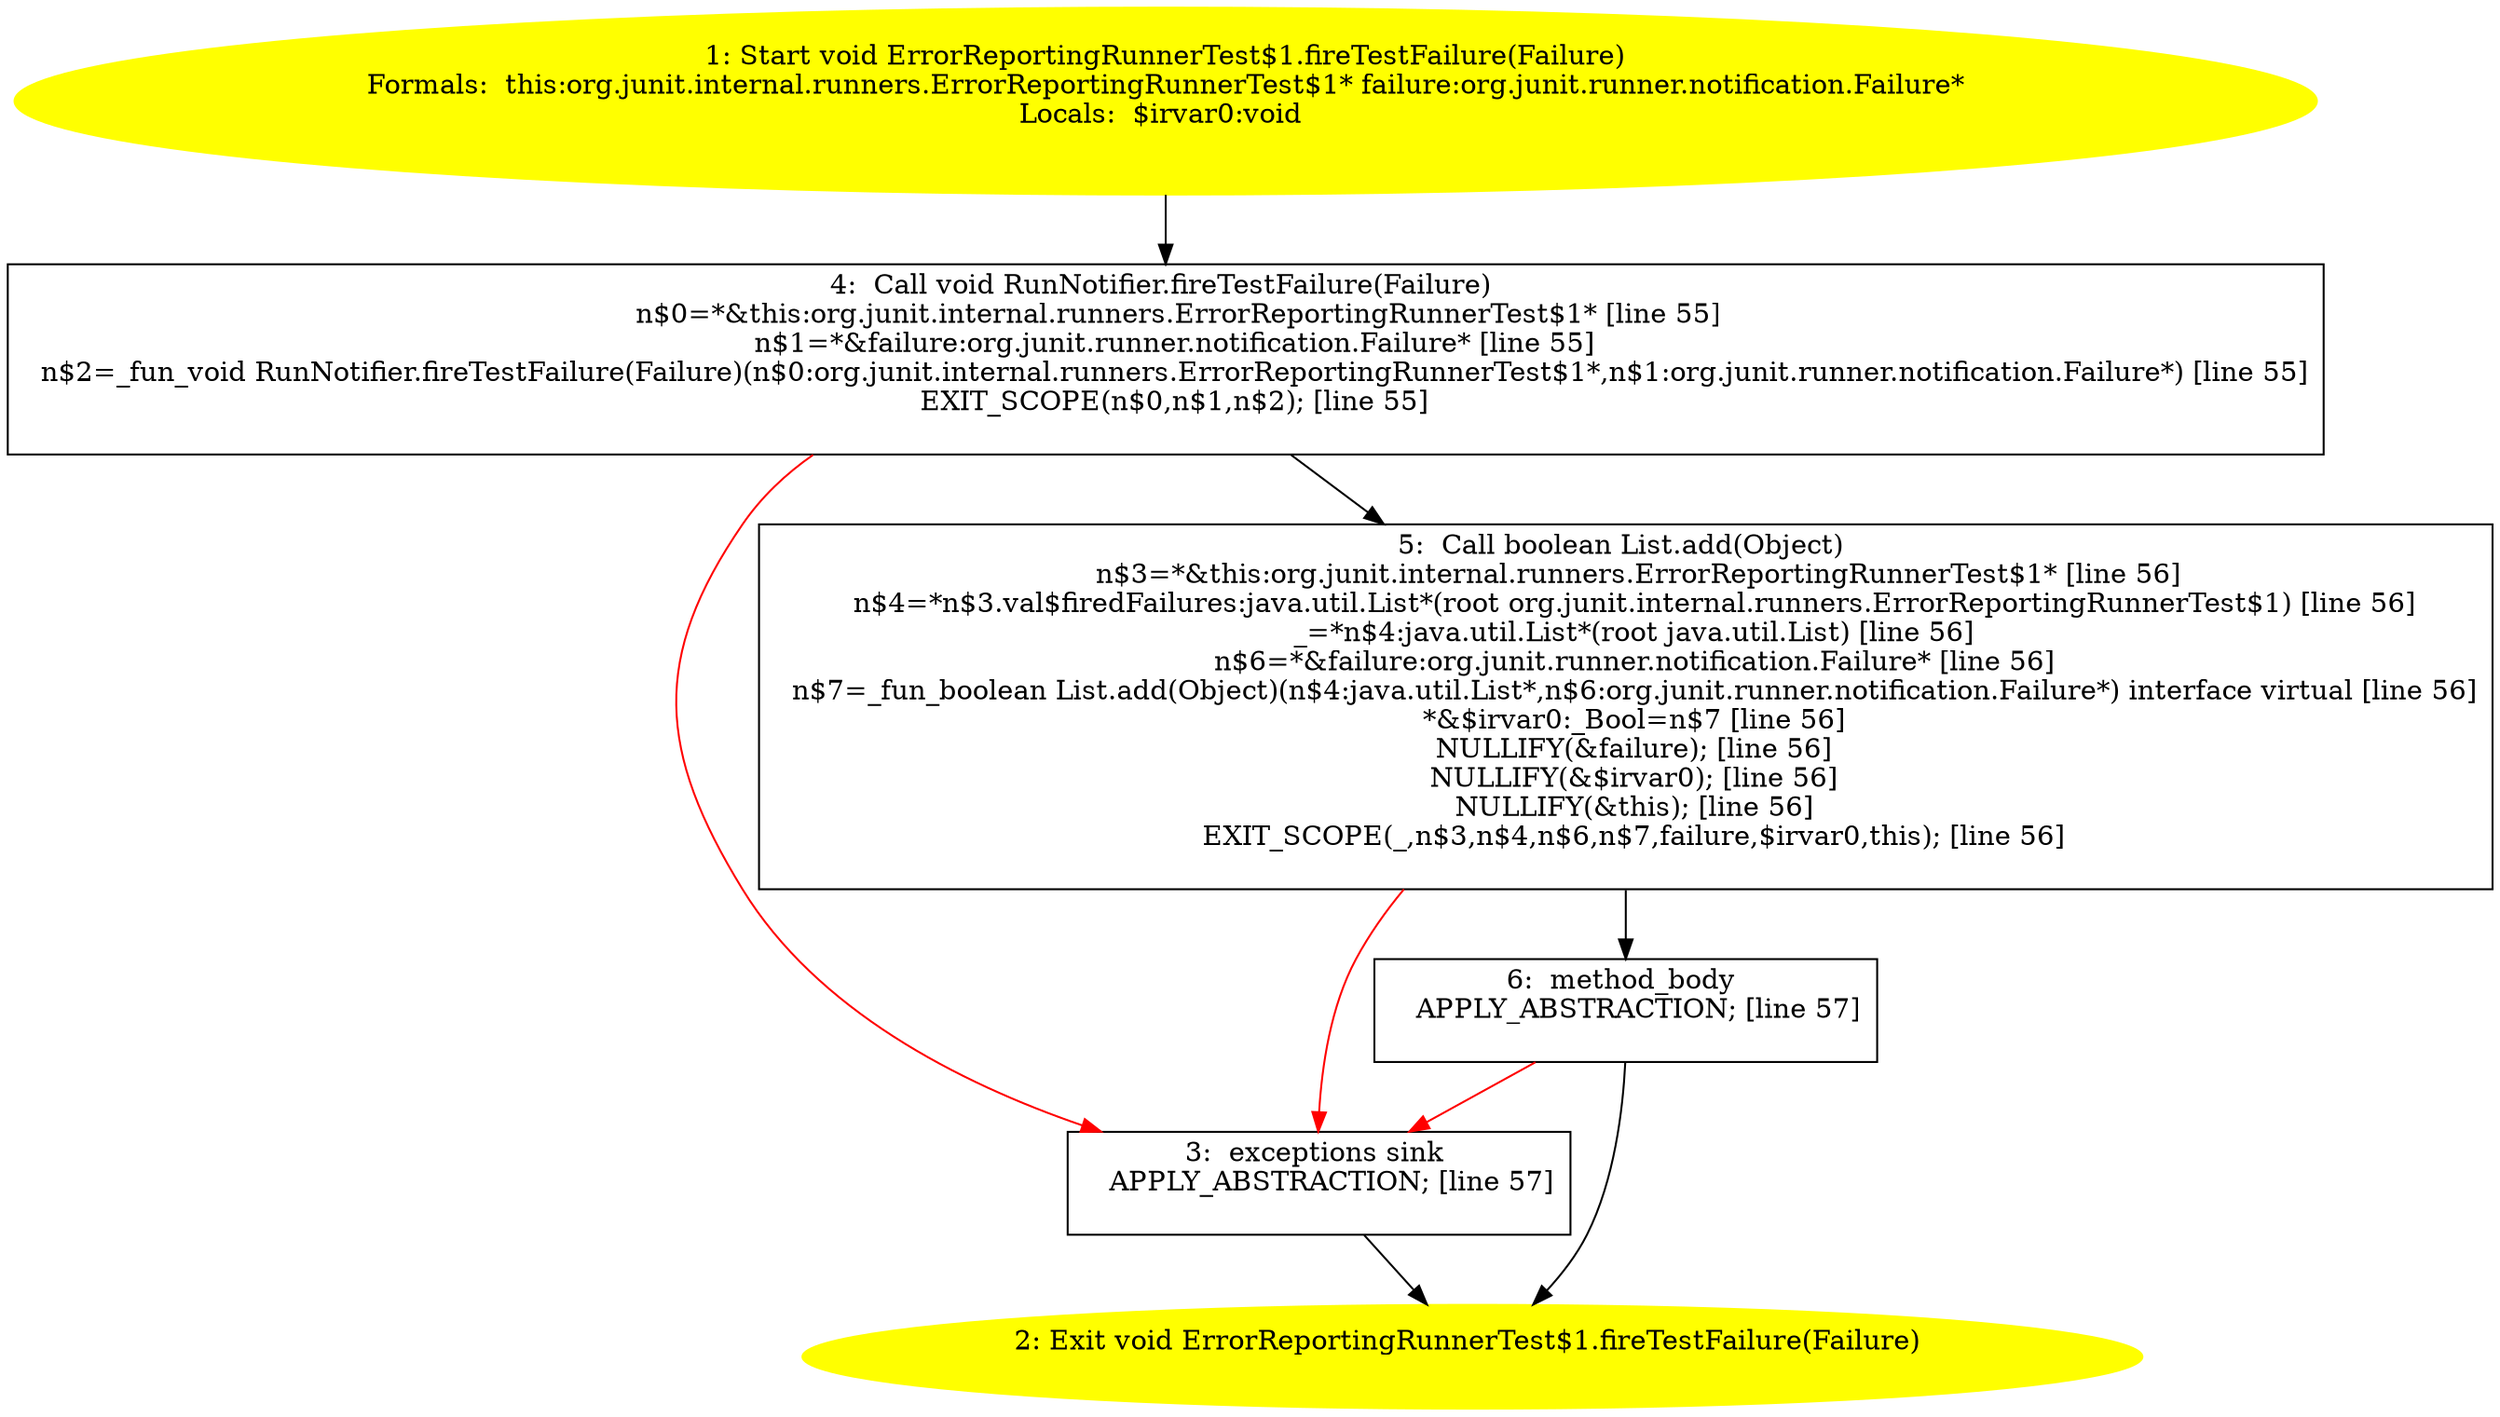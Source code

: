 /* @generated */
digraph cfg {
"org.junit.internal.runners.ErrorReportingRunnerTest$1.fireTestFailure(org.junit.runner.notification..9e645c8cfa29f3b74fbe78c4160269e9_1" [label="1: Start void ErrorReportingRunnerTest$1.fireTestFailure(Failure)\nFormals:  this:org.junit.internal.runners.ErrorReportingRunnerTest$1* failure:org.junit.runner.notification.Failure*\nLocals:  $irvar0:void \n  " color=yellow style=filled]
	

	 "org.junit.internal.runners.ErrorReportingRunnerTest$1.fireTestFailure(org.junit.runner.notification..9e645c8cfa29f3b74fbe78c4160269e9_1" -> "org.junit.internal.runners.ErrorReportingRunnerTest$1.fireTestFailure(org.junit.runner.notification..9e645c8cfa29f3b74fbe78c4160269e9_4" ;
"org.junit.internal.runners.ErrorReportingRunnerTest$1.fireTestFailure(org.junit.runner.notification..9e645c8cfa29f3b74fbe78c4160269e9_2" [label="2: Exit void ErrorReportingRunnerTest$1.fireTestFailure(Failure) \n  " color=yellow style=filled]
	

"org.junit.internal.runners.ErrorReportingRunnerTest$1.fireTestFailure(org.junit.runner.notification..9e645c8cfa29f3b74fbe78c4160269e9_3" [label="3:  exceptions sink \n   APPLY_ABSTRACTION; [line 57]\n " shape="box"]
	

	 "org.junit.internal.runners.ErrorReportingRunnerTest$1.fireTestFailure(org.junit.runner.notification..9e645c8cfa29f3b74fbe78c4160269e9_3" -> "org.junit.internal.runners.ErrorReportingRunnerTest$1.fireTestFailure(org.junit.runner.notification..9e645c8cfa29f3b74fbe78c4160269e9_2" ;
"org.junit.internal.runners.ErrorReportingRunnerTest$1.fireTestFailure(org.junit.runner.notification..9e645c8cfa29f3b74fbe78c4160269e9_4" [label="4:  Call void RunNotifier.fireTestFailure(Failure) \n   n$0=*&this:org.junit.internal.runners.ErrorReportingRunnerTest$1* [line 55]\n  n$1=*&failure:org.junit.runner.notification.Failure* [line 55]\n  n$2=_fun_void RunNotifier.fireTestFailure(Failure)(n$0:org.junit.internal.runners.ErrorReportingRunnerTest$1*,n$1:org.junit.runner.notification.Failure*) [line 55]\n  EXIT_SCOPE(n$0,n$1,n$2); [line 55]\n " shape="box"]
	

	 "org.junit.internal.runners.ErrorReportingRunnerTest$1.fireTestFailure(org.junit.runner.notification..9e645c8cfa29f3b74fbe78c4160269e9_4" -> "org.junit.internal.runners.ErrorReportingRunnerTest$1.fireTestFailure(org.junit.runner.notification..9e645c8cfa29f3b74fbe78c4160269e9_5" ;
	 "org.junit.internal.runners.ErrorReportingRunnerTest$1.fireTestFailure(org.junit.runner.notification..9e645c8cfa29f3b74fbe78c4160269e9_4" -> "org.junit.internal.runners.ErrorReportingRunnerTest$1.fireTestFailure(org.junit.runner.notification..9e645c8cfa29f3b74fbe78c4160269e9_3" [color="red" ];
"org.junit.internal.runners.ErrorReportingRunnerTest$1.fireTestFailure(org.junit.runner.notification..9e645c8cfa29f3b74fbe78c4160269e9_5" [label="5:  Call boolean List.add(Object) \n   n$3=*&this:org.junit.internal.runners.ErrorReportingRunnerTest$1* [line 56]\n  n$4=*n$3.val$firedFailures:java.util.List*(root org.junit.internal.runners.ErrorReportingRunnerTest$1) [line 56]\n  _=*n$4:java.util.List*(root java.util.List) [line 56]\n  n$6=*&failure:org.junit.runner.notification.Failure* [line 56]\n  n$7=_fun_boolean List.add(Object)(n$4:java.util.List*,n$6:org.junit.runner.notification.Failure*) interface virtual [line 56]\n  *&$irvar0:_Bool=n$7 [line 56]\n  NULLIFY(&failure); [line 56]\n  NULLIFY(&$irvar0); [line 56]\n  NULLIFY(&this); [line 56]\n  EXIT_SCOPE(_,n$3,n$4,n$6,n$7,failure,$irvar0,this); [line 56]\n " shape="box"]
	

	 "org.junit.internal.runners.ErrorReportingRunnerTest$1.fireTestFailure(org.junit.runner.notification..9e645c8cfa29f3b74fbe78c4160269e9_5" -> "org.junit.internal.runners.ErrorReportingRunnerTest$1.fireTestFailure(org.junit.runner.notification..9e645c8cfa29f3b74fbe78c4160269e9_6" ;
	 "org.junit.internal.runners.ErrorReportingRunnerTest$1.fireTestFailure(org.junit.runner.notification..9e645c8cfa29f3b74fbe78c4160269e9_5" -> "org.junit.internal.runners.ErrorReportingRunnerTest$1.fireTestFailure(org.junit.runner.notification..9e645c8cfa29f3b74fbe78c4160269e9_3" [color="red" ];
"org.junit.internal.runners.ErrorReportingRunnerTest$1.fireTestFailure(org.junit.runner.notification..9e645c8cfa29f3b74fbe78c4160269e9_6" [label="6:  method_body \n   APPLY_ABSTRACTION; [line 57]\n " shape="box"]
	

	 "org.junit.internal.runners.ErrorReportingRunnerTest$1.fireTestFailure(org.junit.runner.notification..9e645c8cfa29f3b74fbe78c4160269e9_6" -> "org.junit.internal.runners.ErrorReportingRunnerTest$1.fireTestFailure(org.junit.runner.notification..9e645c8cfa29f3b74fbe78c4160269e9_2" ;
	 "org.junit.internal.runners.ErrorReportingRunnerTest$1.fireTestFailure(org.junit.runner.notification..9e645c8cfa29f3b74fbe78c4160269e9_6" -> "org.junit.internal.runners.ErrorReportingRunnerTest$1.fireTestFailure(org.junit.runner.notification..9e645c8cfa29f3b74fbe78c4160269e9_3" [color="red" ];
}
